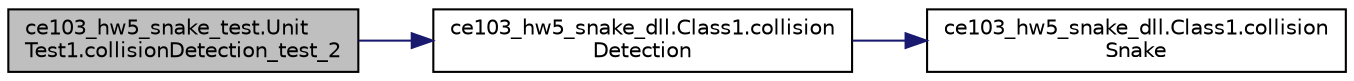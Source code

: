 digraph "ce103_hw5_snake_test.UnitTest1.collisionDetection_test_2"
{
 // INTERACTIVE_SVG=YES
 // LATEX_PDF_SIZE
  edge [fontname="Helvetica",fontsize="10",labelfontname="Helvetica",labelfontsize="10"];
  node [fontname="Helvetica",fontsize="10",shape=record];
  rankdir="LR";
  Node1 [label="ce103_hw5_snake_test.Unit\lTest1.collisionDetection_test_2",height=0.2,width=0.4,color="black", fillcolor="grey75", style="filled", fontcolor="black",tooltip=" "];
  Node1 -> Node2 [color="midnightblue",fontsize="10",style="solid",fontname="Helvetica"];
  Node2 [label="ce103_hw5_snake_dll.Class1.collision\lDetection",height=0.2,width=0.4,color="black", fillcolor="white", style="filled",URL="$d2/dee/a00049.html#a2d3bc264f8103c1883ade4393a159725",tooltip=" "];
  Node2 -> Node3 [color="midnightblue",fontsize="10",style="solid",fontname="Helvetica"];
  Node3 [label="ce103_hw5_snake_dll.Class1.collision\lSnake",height=0.2,width=0.4,color="black", fillcolor="white", style="filled",URL="$d2/dee/a00049.html#a38f4ba5cf7dab19d81e0d9a78e1fd7f8",tooltip=" "];
}
